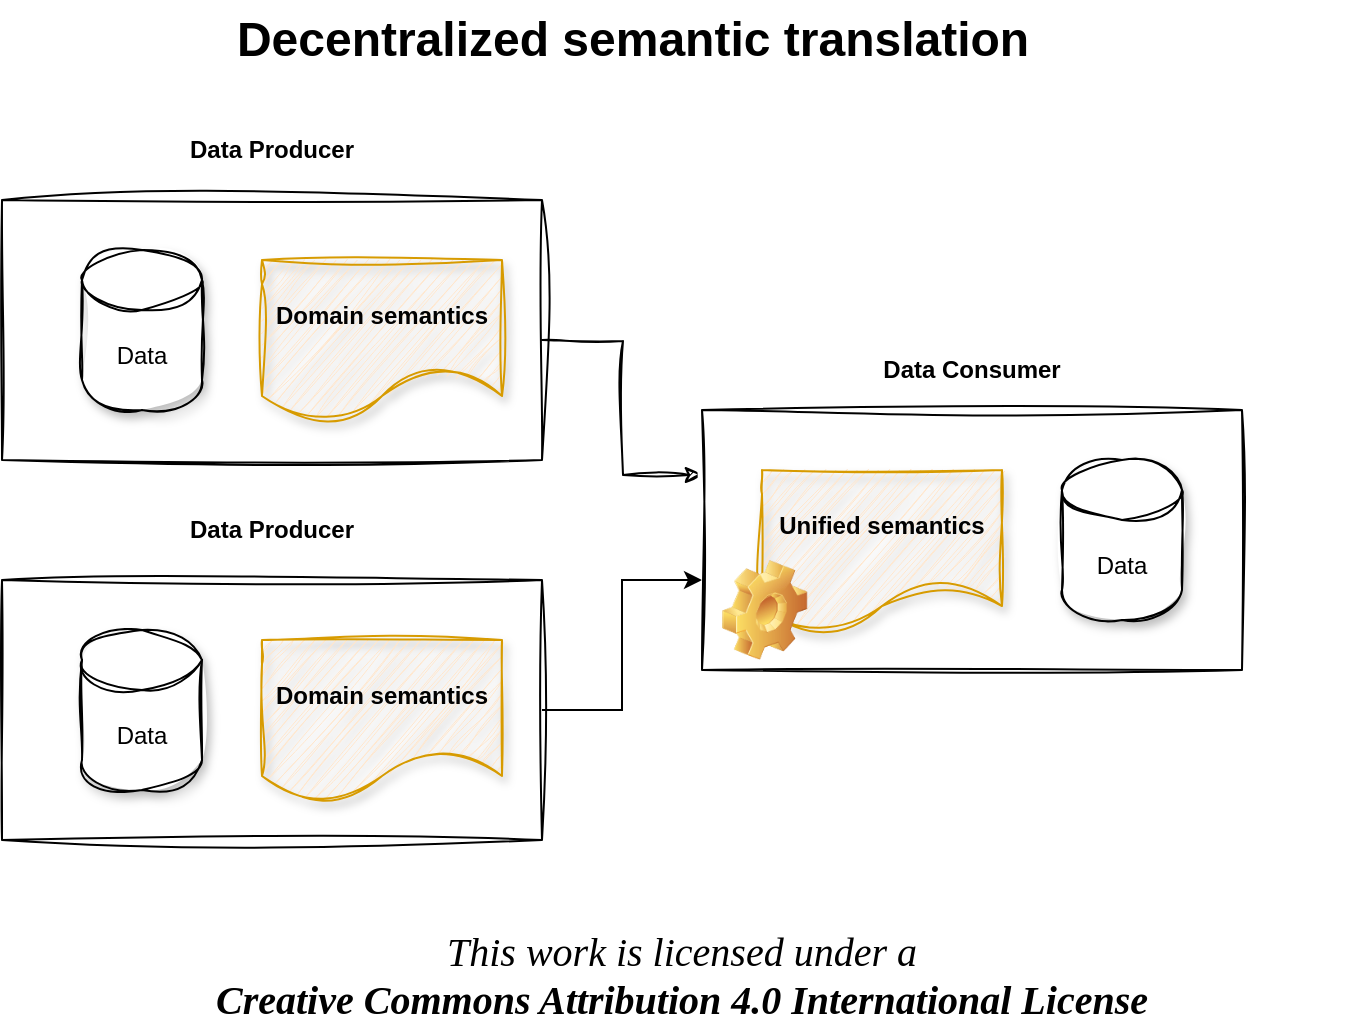 <mxfile version="22.0.8" type="google">
  <diagram id="wzXIFHqy3PS0qOBFmNbU" name="002-semantic-translation-decentralized">
    <mxGraphModel grid="1" page="1" gridSize="10" guides="1" tooltips="1" connect="1" arrows="1" fold="1" pageScale="1" pageWidth="827" pageHeight="1169" math="0" shadow="0">
      <root>
        <mxCell id="0" />
        <mxCell id="1" parent="0" />
        <mxCell id="Au9wXlIIRqk7qSvar-bu-4" value="" style="rounded=0;whiteSpace=wrap;html=1;sketch=1;curveFitting=1;jiggle=2;" vertex="1" parent="1">
          <mxGeometry x="90" y="120" width="270" height="130" as="geometry" />
        </mxCell>
        <mxCell id="Au9wXlIIRqk7qSvar-bu-5" value="Data" style="shape=cylinder3;whiteSpace=wrap;html=1;boundedLbl=1;backgroundOutline=1;size=15;sketch=1;curveFitting=1;jiggle=2;shadow=1;" vertex="1" parent="1">
          <mxGeometry x="130" y="145" width="60" height="80" as="geometry" />
        </mxCell>
        <mxCell id="Au9wXlIIRqk7qSvar-bu-21" style="edgeStyle=orthogonalEdgeStyle;rounded=0;orthogonalLoop=1;jettySize=auto;html=1;entryX=0;entryY=0.25;entryDx=0;entryDy=0;sketch=1;curveFitting=1;jiggle=2;" edge="1" parent="1" target="Au9wXlIIRqk7qSvar-bu-12">
          <mxGeometry relative="1" as="geometry">
            <mxPoint x="360" y="190" as="sourcePoint" />
          </mxGeometry>
        </mxCell>
        <mxCell id="Au9wXlIIRqk7qSvar-bu-6" value="&lt;b&gt;Domain semantics&lt;/b&gt;" style="shape=document;whiteSpace=wrap;html=1;boundedLbl=1;shadow=1;sketch=1;curveFitting=1;jiggle=2;fillColor=#ffe6cc;strokeColor=#d79b00;" vertex="1" parent="1">
          <mxGeometry x="220" y="150" width="120" height="80" as="geometry" />
        </mxCell>
        <mxCell id="Au9wXlIIRqk7qSvar-bu-23" style="edgeStyle=orthogonalEdgeStyle;rounded=0;orthogonalLoop=1;jettySize=auto;html=1;entryX=0;entryY=0.654;entryDx=0;entryDy=0;entryPerimeter=0;" edge="1" parent="1" source="Au9wXlIIRqk7qSvar-bu-7" target="Au9wXlIIRqk7qSvar-bu-12">
          <mxGeometry relative="1" as="geometry" />
        </mxCell>
        <mxCell id="Au9wXlIIRqk7qSvar-bu-7" value="" style="rounded=0;whiteSpace=wrap;html=1;sketch=1;curveFitting=1;jiggle=2;" vertex="1" parent="1">
          <mxGeometry x="90" y="310" width="270" height="130" as="geometry" />
        </mxCell>
        <mxCell id="Au9wXlIIRqk7qSvar-bu-8" value="Data" style="shape=cylinder3;whiteSpace=wrap;html=1;boundedLbl=1;backgroundOutline=1;size=15;sketch=1;curveFitting=1;jiggle=2;shadow=1;" vertex="1" parent="1">
          <mxGeometry x="130" y="335" width="60" height="80" as="geometry" />
        </mxCell>
        <mxCell id="Au9wXlIIRqk7qSvar-bu-9" value="&lt;b&gt;Domain semantics&lt;/b&gt;" style="shape=document;whiteSpace=wrap;html=1;boundedLbl=1;shadow=1;sketch=1;curveFitting=1;jiggle=2;fillColor=#ffe6cc;strokeColor=#d79b00;" vertex="1" parent="1">
          <mxGeometry x="220" y="340" width="120" height="80" as="geometry" />
        </mxCell>
        <mxCell id="Au9wXlIIRqk7qSvar-bu-12" value="" style="rounded=0;whiteSpace=wrap;html=1;sketch=1;curveFitting=1;jiggle=2;" vertex="1" parent="1">
          <mxGeometry x="440" y="225" width="270" height="130" as="geometry" />
        </mxCell>
        <mxCell id="Au9wXlIIRqk7qSvar-bu-13" value="Data" style="shape=cylinder3;whiteSpace=wrap;html=1;boundedLbl=1;backgroundOutline=1;size=15;sketch=1;curveFitting=1;jiggle=2;shadow=1;" vertex="1" parent="1">
          <mxGeometry x="620" y="250" width="60" height="80" as="geometry" />
        </mxCell>
        <mxCell id="Au9wXlIIRqk7qSvar-bu-14" value="&lt;b&gt;Unified semantics&lt;/b&gt;" style="shape=document;whiteSpace=wrap;html=1;boundedLbl=1;shadow=1;sketch=1;curveFitting=1;jiggle=2;fillColor=#ffe6cc;strokeColor=#d79b00;" vertex="1" parent="1">
          <mxGeometry x="470" y="255" width="120" height="80" as="geometry" />
        </mxCell>
        <mxCell id="Au9wXlIIRqk7qSvar-bu-15" value="" style="shape=image;html=1;verticalLabelPosition=bottom;verticalAlign=top;imageAspect=1;aspect=fixed;image=img/clipart/Gear_128x128.png" vertex="1" parent="1">
          <mxGeometry x="450" y="300" width="42.63" height="50" as="geometry" />
        </mxCell>
        <mxCell id="Au9wXlIIRqk7qSvar-bu-16" value="&lt;b&gt;Data Producer&lt;/b&gt;" style="text;html=1;strokeColor=none;fillColor=none;align=center;verticalAlign=middle;whiteSpace=wrap;rounded=0;" vertex="1" parent="1">
          <mxGeometry x="90" y="80" width="270" height="30" as="geometry" />
        </mxCell>
        <mxCell id="Au9wXlIIRqk7qSvar-bu-17" value="&lt;b&gt;Data Producer&lt;/b&gt;" style="text;html=1;strokeColor=none;fillColor=none;align=center;verticalAlign=middle;whiteSpace=wrap;rounded=0;" vertex="1" parent="1">
          <mxGeometry x="90" y="270" width="270" height="30" as="geometry" />
        </mxCell>
        <mxCell id="Au9wXlIIRqk7qSvar-bu-18" value="&lt;b&gt;Data Consumer&lt;/b&gt;" style="text;html=1;strokeColor=none;fillColor=none;align=center;verticalAlign=middle;whiteSpace=wrap;rounded=0;" vertex="1" parent="1">
          <mxGeometry x="440" y="190" width="270" height="30" as="geometry" />
        </mxCell>
        <mxCell id="u_F78790gXBhjAp2AuaB-1" value="Decentralized&amp;nbsp;semantic translation" style="text;strokeColor=none;fillColor=none;html=1;fontSize=24;fontStyle=1;verticalAlign=middle;align=center;" vertex="1" parent="1">
          <mxGeometry x="90" y="20" width="630" height="40" as="geometry" />
        </mxCell>
        <mxCell id="Rhu6VHliJGTWFr9HE4f3-1" value="&lt;div&gt;&lt;i&gt;This work is licensed under a&lt;/i&gt;&lt;/div&gt;&lt;div&gt;&lt;b&gt;&lt;i&gt;Creative Commons Attribution 4.0 International License&lt;/i&gt;&lt;/b&gt;&lt;/div&gt;" style="text;html=1;strokeColor=none;fillColor=none;align=center;verticalAlign=middle;whiteSpace=wrap;rounded=0;fontSize=20;fontFamily=Architects Daughter;" vertex="1" parent="1">
          <mxGeometry x="90" y="477" width="680" height="60" as="geometry" />
        </mxCell>
      </root>
    </mxGraphModel>
  </diagram>
</mxfile>
